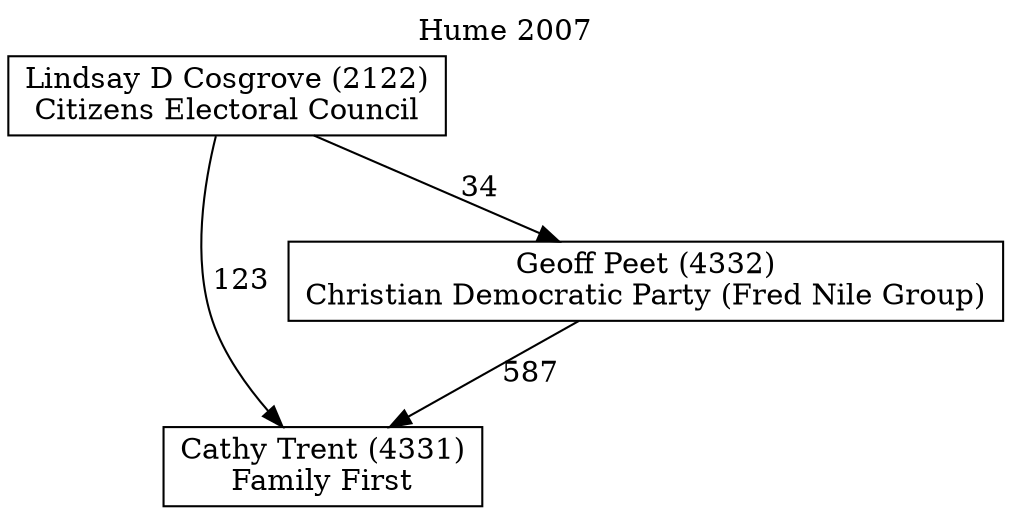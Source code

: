 // House preference flow
digraph "Cathy Trent (4331)_Hume_2007" {
	graph [label="Hume 2007" labelloc=t mclimit=10]
	node [shape=box]
	"Cathy Trent (4331)" [label="Cathy Trent (4331)
Family First"]
	"Geoff Peet (4332)" [label="Geoff Peet (4332)
Christian Democratic Party (Fred Nile Group)"]
	"Lindsay D Cosgrove (2122)" [label="Lindsay D Cosgrove (2122)
Citizens Electoral Council"]
	"Geoff Peet (4332)" -> "Cathy Trent (4331)" [label=587]
	"Lindsay D Cosgrove (2122)" -> "Geoff Peet (4332)" [label=34]
	"Lindsay D Cosgrove (2122)" -> "Cathy Trent (4331)" [label=123]
}
